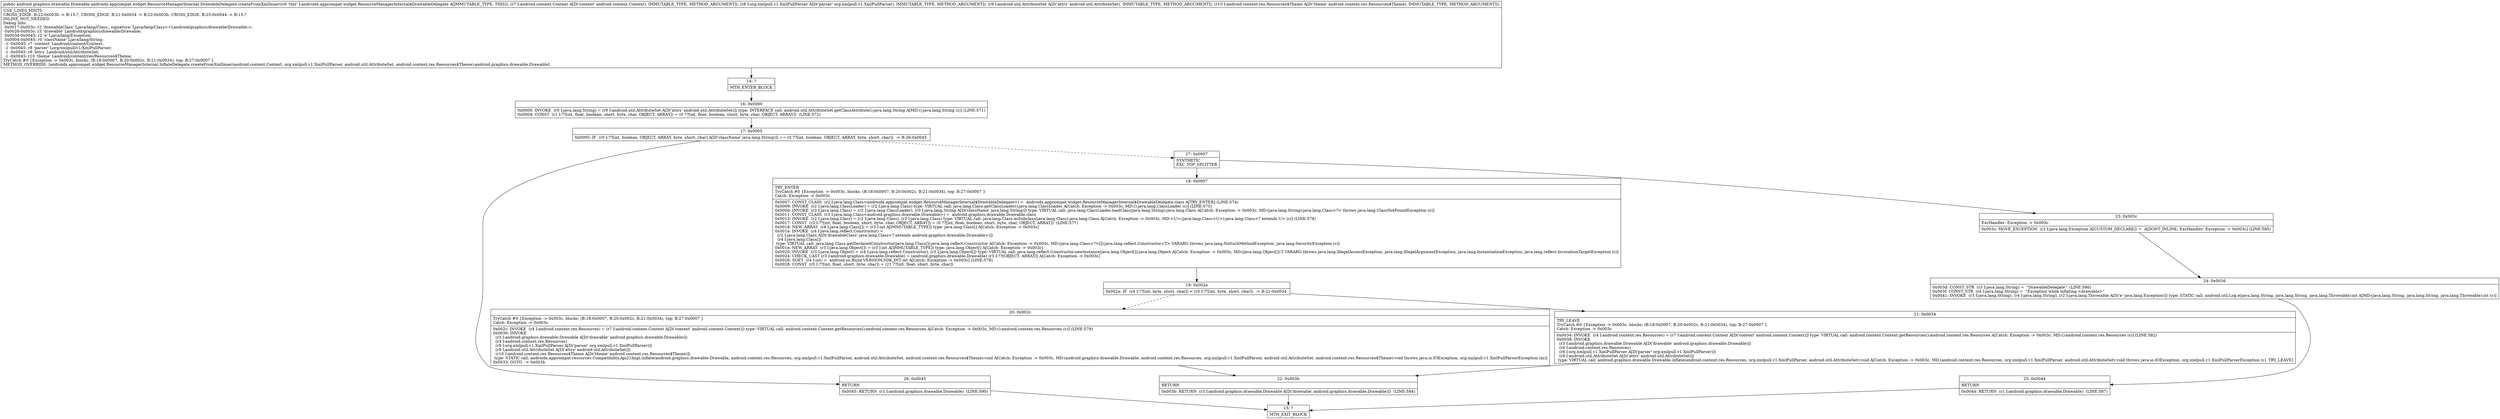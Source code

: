 digraph "CFG forandroidx.appcompat.widget.ResourceManagerInternal.DrawableDelegate.createFromXmlInner(Landroid\/content\/Context;Lorg\/xmlpull\/v1\/XmlPullParser;Landroid\/util\/AttributeSet;Landroid\/content\/res\/Resources$Theme;)Landroid\/graphics\/drawable\/Drawable;" {
Node_14 [shape=record,label="{14\:\ ?|MTH_ENTER_BLOCK\l}"];
Node_16 [shape=record,label="{16\:\ 0x0000|0x0000: INVOKE  (r0 I:java.lang.String) = (r9 I:android.util.AttributeSet A[D('attrs' android.util.AttributeSet)]) type: INTERFACE call: android.util.AttributeSet.getClassAttribute():java.lang.String A[MD:():java.lang.String (c)] (LINE:571)\l0x0004: CONST  (r1 I:??[int, float, boolean, short, byte, char, OBJECT, ARRAY]) = (0 ??[int, float, boolean, short, byte, char, OBJECT, ARRAY])  (LINE:572)\l}"];
Node_17 [shape=record,label="{17\:\ 0x0005|0x0005: IF  (r0 I:??[int, boolean, OBJECT, ARRAY, byte, short, char] A[D('className' java.lang.String)]) == (0 ??[int, boolean, OBJECT, ARRAY, byte, short, char])  \-\> B:26:0x0045 \l}"];
Node_26 [shape=record,label="{26\:\ 0x0045|RETURN\l|0x0045: RETURN  (r1 I:android.graphics.drawable.Drawable)  (LINE:590)\l}"];
Node_15 [shape=record,label="{15\:\ ?|MTH_EXIT_BLOCK\l}"];
Node_27 [shape=record,label="{27\:\ 0x0007|SYNTHETIC\lEXC_TOP_SPLITTER\l}"];
Node_18 [shape=record,label="{18\:\ 0x0007|TRY_ENTER\lTryCatch #0 \{Exception \-\> 0x003c, blocks: (B:18:0x0007, B:20:0x002c, B:21:0x0034), top: B:27:0x0007 \}\lCatch: Exception \-\> 0x003c\l|0x0007: CONST_CLASS  (r2 I:java.lang.Class\<androidx.appcompat.widget.ResourceManagerInternal$DrawableDelegate\>) =  androidx.appcompat.widget.ResourceManagerInternal$DrawableDelegate.class A[TRY_ENTER] (LINE:574)\l0x0009: INVOKE  (r2 I:java.lang.ClassLoader) = (r2 I:java.lang.Class) type: VIRTUAL call: java.lang.Class.getClassLoader():java.lang.ClassLoader A[Catch: Exception \-\> 0x003c, MD:():java.lang.ClassLoader (c)] (LINE:575)\l0x000d: INVOKE  (r2 I:java.lang.Class) = (r2 I:java.lang.ClassLoader), (r0 I:java.lang.String A[D('className' java.lang.String)]) type: VIRTUAL call: java.lang.ClassLoader.loadClass(java.lang.String):java.lang.Class A[Catch: Exception \-\> 0x003c, MD:(java.lang.String):java.lang.Class\<?\> throws java.lang.ClassNotFoundException (c)]\l0x0011: CONST_CLASS  (r3 I:java.lang.Class\<android.graphics.drawable.Drawable\>) =  android.graphics.drawable.Drawable.class \l0x0013: INVOKE  (r2 I:java.lang.Class) = (r2 I:java.lang.Class), (r3 I:java.lang.Class) type: VIRTUAL call: java.lang.Class.asSubclass(java.lang.Class):java.lang.Class A[Catch: Exception \-\> 0x003c, MD:\<U\>:(java.lang.Class\<U\>):java.lang.Class\<? extends U\> (c)] (LINE:576)\l0x0017: CONST  (r3 I:??[int, float, boolean, short, byte, char, OBJECT, ARRAY]) = (0 ??[int, float, boolean, short, byte, char, OBJECT, ARRAY])  (LINE:577)\l0x0018: NEW_ARRAY  (r4 I:java.lang.Class[]) = (r3 I:int A[IMMUTABLE_TYPE]) type: java.lang.Class[] A[Catch: Exception \-\> 0x003c]\l0x001a: INVOKE  (r4 I:java.lang.reflect.Constructor) = \l  (r2 I:java.lang.Class A[D('drawableClass' java.lang.Class\<? extends android.graphics.drawable.Drawable\>)])\l  (r4 I:java.lang.Class[])\l type: VIRTUAL call: java.lang.Class.getDeclaredConstructor(java.lang.Class[]):java.lang.reflect.Constructor A[Catch: Exception \-\> 0x003c, MD:(java.lang.Class\<?\>[]):java.lang.reflect.Constructor\<T\> VARARG throws java.lang.NoSuchMethodException, java.lang.SecurityException (c)]\l0x001e: NEW_ARRAY  (r3 I:java.lang.Object[]) = (r3 I:int A[IMMUTABLE_TYPE]) type: java.lang.Object[] A[Catch: Exception \-\> 0x003c]\l0x0020: INVOKE  (r3 I:java.lang.Object) = (r4 I:java.lang.reflect.Constructor), (r3 I:java.lang.Object[]) type: VIRTUAL call: java.lang.reflect.Constructor.newInstance(java.lang.Object[]):java.lang.Object A[Catch: Exception \-\> 0x003c, MD:(java.lang.Object[]):T VARARG throws java.lang.IllegalAccessException, java.lang.IllegalArgumentException, java.lang.InstantiationException, java.lang.reflect.InvocationTargetException (c)]\l0x0024: CHECK_CAST (r3 I:android.graphics.drawable.Drawable) = (android.graphics.drawable.Drawable) (r3 I:??[OBJECT, ARRAY]) A[Catch: Exception \-\> 0x003c]\l0x0026: SGET  (r4 I:int) =  android.os.Build.VERSION.SDK_INT int A[Catch: Exception \-\> 0x003c] (LINE:578)\l0x0028: CONST  (r5 I:??[int, float, short, byte, char]) = (21 ??[int, float, short, byte, char]) \l}"];
Node_19 [shape=record,label="{19\:\ 0x002a|0x002a: IF  (r4 I:??[int, byte, short, char]) \< (r5 I:??[int, byte, short, char])  \-\> B:21:0x0034 \l}"];
Node_20 [shape=record,label="{20\:\ 0x002c|TryCatch #0 \{Exception \-\> 0x003c, blocks: (B:18:0x0007, B:20:0x002c, B:21:0x0034), top: B:27:0x0007 \}\lCatch: Exception \-\> 0x003c\l|0x002c: INVOKE  (r4 I:android.content.res.Resources) = (r7 I:android.content.Context A[D('context' android.content.Context)]) type: VIRTUAL call: android.content.Context.getResources():android.content.res.Resources A[Catch: Exception \-\> 0x003c, MD:():android.content.res.Resources (c)] (LINE:579)\l0x0030: INVOKE  \l  (r3 I:android.graphics.drawable.Drawable A[D('drawable' android.graphics.drawable.Drawable)])\l  (r4 I:android.content.res.Resources)\l  (r8 I:org.xmlpull.v1.XmlPullParser A[D('parser' org.xmlpull.v1.XmlPullParser)])\l  (r9 I:android.util.AttributeSet A[D('attrs' android.util.AttributeSet)])\l  (r10 I:android.content.res.Resources$Theme A[D('theme' android.content.res.Resources$Theme)])\l type: STATIC call: androidx.appcompat.resources.Compatibility.Api21Impl.inflate(android.graphics.drawable.Drawable, android.content.res.Resources, org.xmlpull.v1.XmlPullParser, android.util.AttributeSet, android.content.res.Resources$Theme):void A[Catch: Exception \-\> 0x003c, MD:(android.graphics.drawable.Drawable, android.content.res.Resources, org.xmlpull.v1.XmlPullParser, android.util.AttributeSet, android.content.res.Resources$Theme):void throws java.io.IOException, org.xmlpull.v1.XmlPullParserException (m)]\l0x0033: GOTO  \-\> 0x003b \l}"];
Node_22 [shape=record,label="{22\:\ 0x003b|RETURN\l|0x003b: RETURN  (r3 I:android.graphics.drawable.Drawable A[D('drawable' android.graphics.drawable.Drawable)])  (LINE:584)\l}"];
Node_21 [shape=record,label="{21\:\ 0x0034|TRY_LEAVE\lTryCatch #0 \{Exception \-\> 0x003c, blocks: (B:18:0x0007, B:20:0x002c, B:21:0x0034), top: B:27:0x0007 \}\lCatch: Exception \-\> 0x003c\l|0x0034: INVOKE  (r4 I:android.content.res.Resources) = (r7 I:android.content.Context A[D('context' android.content.Context)]) type: VIRTUAL call: android.content.Context.getResources():android.content.res.Resources A[Catch: Exception \-\> 0x003c, MD:():android.content.res.Resources (c)] (LINE:582)\l0x0038: INVOKE  \l  (r3 I:android.graphics.drawable.Drawable A[D('drawable' android.graphics.drawable.Drawable)])\l  (r4 I:android.content.res.Resources)\l  (r8 I:org.xmlpull.v1.XmlPullParser A[D('parser' org.xmlpull.v1.XmlPullParser)])\l  (r9 I:android.util.AttributeSet A[D('attrs' android.util.AttributeSet)])\l type: VIRTUAL call: android.graphics.drawable.Drawable.inflate(android.content.res.Resources, org.xmlpull.v1.XmlPullParser, android.util.AttributeSet):void A[Catch: Exception \-\> 0x003c, MD:(android.content.res.Resources, org.xmlpull.v1.XmlPullParser, android.util.AttributeSet):void throws java.io.IOException, org.xmlpull.v1.XmlPullParserException (c), TRY_LEAVE]\l}"];
Node_23 [shape=record,label="{23\:\ 0x003c|ExcHandler: Exception \-\> 0x003c\l|0x003c: MOVE_EXCEPTION  (r2 I:java.lang.Exception A[CUSTOM_DECLARE]) =  A[DONT_INLINE, ExcHandler: Exception \-\> 0x003c] (LINE:585)\l}"];
Node_24 [shape=record,label="{24\:\ 0x003d|0x003d: CONST_STR  (r3 I:java.lang.String) =  \"DrawableDelegate\"  (LINE:586)\l0x003f: CONST_STR  (r4 I:java.lang.String) =  \"Exception while inflating \<drawable\>\" \l0x0041: INVOKE  (r3 I:java.lang.String), (r4 I:java.lang.String), (r2 I:java.lang.Throwable A[D('e' java.lang.Exception)]) type: STATIC call: android.util.Log.e(java.lang.String, java.lang.String, java.lang.Throwable):int A[MD:(java.lang.String, java.lang.String, java.lang.Throwable):int (c)]\l}"];
Node_25 [shape=record,label="{25\:\ 0x0044|RETURN\l|0x0044: RETURN  (r1 I:android.graphics.drawable.Drawable)  (LINE:587)\l}"];
MethodNode[shape=record,label="{public android.graphics.drawable.Drawable androidx.appcompat.widget.ResourceManagerInternal.DrawableDelegate.createFromXmlInner((r6 'this' I:androidx.appcompat.widget.ResourceManagerInternal$DrawableDelegate A[IMMUTABLE_TYPE, THIS]), (r7 I:android.content.Context A[D('context' android.content.Context), IMMUTABLE_TYPE, METHOD_ARGUMENT]), (r8 I:org.xmlpull.v1.XmlPullParser A[D('parser' org.xmlpull.v1.XmlPullParser), IMMUTABLE_TYPE, METHOD_ARGUMENT]), (r9 I:android.util.AttributeSet A[D('attrs' android.util.AttributeSet), IMMUTABLE_TYPE, METHOD_ARGUMENT]), (r10 I:android.content.res.Resources$Theme A[D('theme' android.content.res.Resources$Theme), IMMUTABLE_TYPE, METHOD_ARGUMENT]))  | USE_LINES_HINTS\lCROSS_EDGE: B:22:0x003b \-\> B:15:?, CROSS_EDGE: B:21:0x0034 \-\> B:22:0x003b, CROSS_EDGE: B:25:0x0044 \-\> B:15:?\lINLINE_NOT_NEEDED\lDebug Info:\l  0x0017\-0x003c: r2 'drawableClass' Ljava\/lang\/Class;, signature: Ljava\/lang\/Class\<+Landroid\/graphics\/drawable\/Drawable;\>;\l  0x0026\-0x003c: r3 'drawable' Landroid\/graphics\/drawable\/Drawable;\l  0x003d\-0x0045: r2 'e' Ljava\/lang\/Exception;\l  0x0004\-0x0045: r0 'className' Ljava\/lang\/String;\l  \-1 \-0x0045: r7 'context' Landroid\/content\/Context;\l  \-1 \-0x0045: r8 'parser' Lorg\/xmlpull\/v1\/XmlPullParser;\l  \-1 \-0x0045: r9 'attrs' Landroid\/util\/AttributeSet;\l  \-1 \-0x0045: r10 'theme' Landroid\/content\/res\/Resources$Theme;\lTryCatch #0 \{Exception \-\> 0x003c, blocks: (B:18:0x0007, B:20:0x002c, B:21:0x0034), top: B:27:0x0007 \}\lMETHOD_OVERRIDE: [androidx.appcompat.widget.ResourceManagerInternal.InflateDelegate.createFromXmlInner(android.content.Context, org.xmlpull.v1.XmlPullParser, android.util.AttributeSet, android.content.res.Resources$Theme):android.graphics.drawable.Drawable]\l}"];
MethodNode -> Node_14;Node_14 -> Node_16;
Node_16 -> Node_17;
Node_17 -> Node_26;
Node_17 -> Node_27[style=dashed];
Node_26 -> Node_15;
Node_27 -> Node_18;
Node_27 -> Node_23;
Node_18 -> Node_19;
Node_19 -> Node_20[style=dashed];
Node_19 -> Node_21;
Node_20 -> Node_22;
Node_22 -> Node_15;
Node_21 -> Node_22;
Node_23 -> Node_24;
Node_24 -> Node_25;
Node_25 -> Node_15;
}

